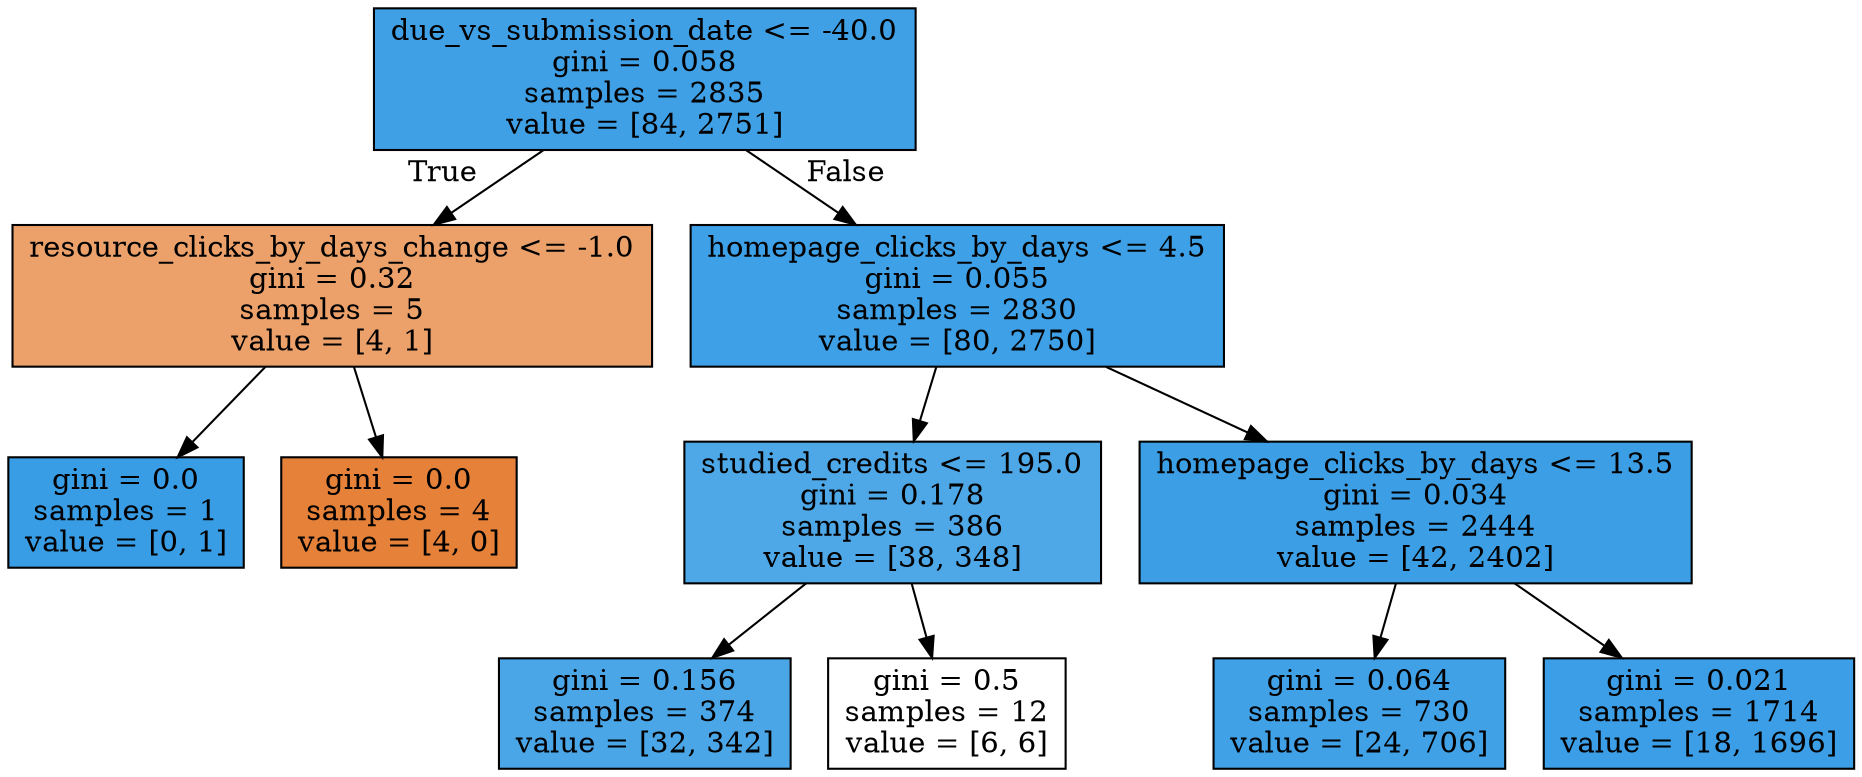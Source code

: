 digraph Tree {
node [shape=box, style="filled", color="black"] ;
0 [label="due_vs_submission_date <= -40.0\ngini = 0.058\nsamples = 2835\nvalue = [84, 2751]", fillcolor="#399de5f7"] ;
1 [label="resource_clicks_by_days_change <= -1.0\ngini = 0.32\nsamples = 5\nvalue = [4, 1]", fillcolor="#e58139bf"] ;
0 -> 1 [labeldistance=2.5, labelangle=45, headlabel="True"] ;
2 [label="gini = 0.0\nsamples = 1\nvalue = [0, 1]", fillcolor="#399de5ff"] ;
1 -> 2 ;
3 [label="gini = 0.0\nsamples = 4\nvalue = [4, 0]", fillcolor="#e58139ff"] ;
1 -> 3 ;
4 [label="homepage_clicks_by_days <= 4.5\ngini = 0.055\nsamples = 2830\nvalue = [80, 2750]", fillcolor="#399de5f8"] ;
0 -> 4 [labeldistance=2.5, labelangle=-45, headlabel="False"] ;
5 [label="studied_credits <= 195.0\ngini = 0.178\nsamples = 386\nvalue = [38, 348]", fillcolor="#399de5e3"] ;
4 -> 5 ;
6 [label="gini = 0.156\nsamples = 374\nvalue = [32, 342]", fillcolor="#399de5e7"] ;
5 -> 6 ;
7 [label="gini = 0.5\nsamples = 12\nvalue = [6, 6]", fillcolor="#e5813900"] ;
5 -> 7 ;
8 [label="homepage_clicks_by_days <= 13.5\ngini = 0.034\nsamples = 2444\nvalue = [42, 2402]", fillcolor="#399de5fb"] ;
4 -> 8 ;
9 [label="gini = 0.064\nsamples = 730\nvalue = [24, 706]", fillcolor="#399de5f6"] ;
8 -> 9 ;
10 [label="gini = 0.021\nsamples = 1714\nvalue = [18, 1696]", fillcolor="#399de5fc"] ;
8 -> 10 ;
}